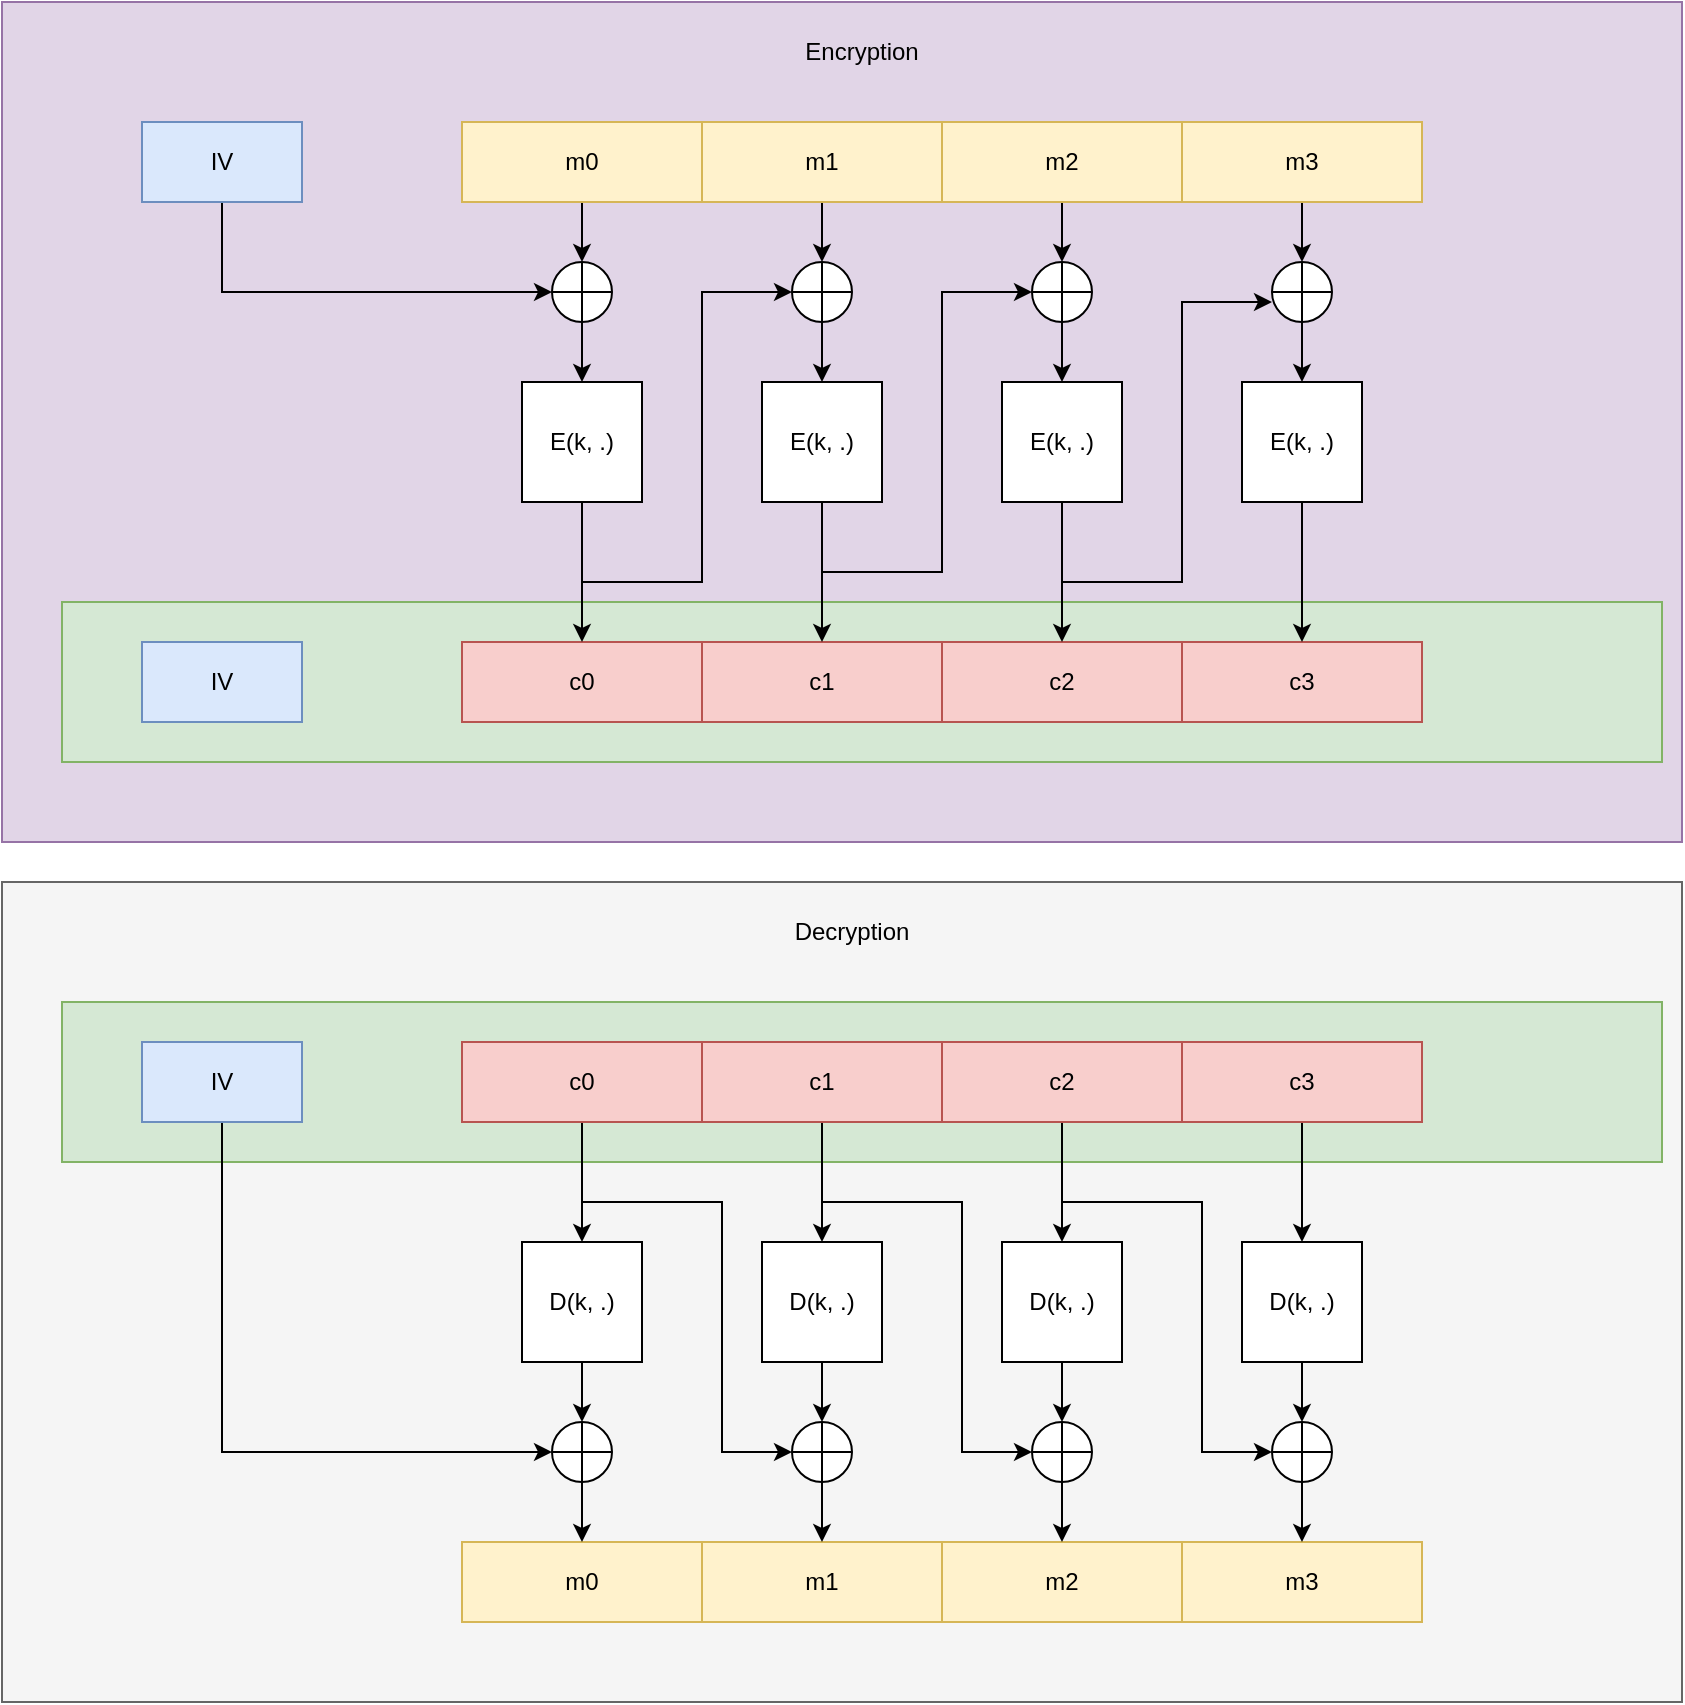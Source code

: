 <mxfile version="24.7.17">
  <diagram name="Page-1" id="E9gNz3zjdL2uySeIWwbN">
    <mxGraphModel dx="1434" dy="785" grid="1" gridSize="10" guides="1" tooltips="1" connect="1" arrows="1" fold="1" page="1" pageScale="1" pageWidth="850" pageHeight="1100" math="0" shadow="0">
      <root>
        <mxCell id="0" />
        <mxCell id="1" parent="0" />
        <mxCell id="lcuGeV4oP-93vAUPY_9O-38" value="" style="text;html=1;align=center;verticalAlign=middle;whiteSpace=wrap;rounded=0;fillColor=#e1d5e7;strokeColor=#9673a6;" vertex="1" parent="1">
          <mxGeometry x="10" y="180" width="840" height="420" as="geometry" />
        </mxCell>
        <mxCell id="lcuGeV4oP-93vAUPY_9O-74" value="" style="text;html=1;align=center;verticalAlign=middle;whiteSpace=wrap;rounded=0;fillColor=#f5f5f5;strokeColor=#666666;fontColor=#333333;" vertex="1" parent="1">
          <mxGeometry x="10" y="620" width="840" height="410" as="geometry" />
        </mxCell>
        <mxCell id="lcuGeV4oP-93vAUPY_9O-21" style="edgeStyle=orthogonalEdgeStyle;rounded=0;orthogonalLoop=1;jettySize=auto;html=1;exitX=0.5;exitY=1;exitDx=0;exitDy=0;entryX=0;entryY=0.5;entryDx=0;entryDy=0;" edge="1" parent="1" source="lcuGeV4oP-93vAUPY_9O-1" target="lcuGeV4oP-93vAUPY_9O-17">
          <mxGeometry relative="1" as="geometry" />
        </mxCell>
        <mxCell id="lcuGeV4oP-93vAUPY_9O-1" value="IV" style="rounded=0;whiteSpace=wrap;html=1;fillColor=#dae8fc;strokeColor=#6c8ebf;" vertex="1" parent="1">
          <mxGeometry x="80" y="240" width="80" height="40" as="geometry" />
        </mxCell>
        <mxCell id="lcuGeV4oP-93vAUPY_9O-18" value="" style="edgeStyle=orthogonalEdgeStyle;rounded=0;orthogonalLoop=1;jettySize=auto;html=1;" edge="1" parent="1" source="lcuGeV4oP-93vAUPY_9O-2" target="lcuGeV4oP-93vAUPY_9O-17">
          <mxGeometry relative="1" as="geometry" />
        </mxCell>
        <mxCell id="lcuGeV4oP-93vAUPY_9O-2" value="m0" style="rounded=0;whiteSpace=wrap;html=1;fillColor=#fff2cc;strokeColor=#d6b656;" vertex="1" parent="1">
          <mxGeometry x="240" y="240" width="120" height="40" as="geometry" />
        </mxCell>
        <mxCell id="lcuGeV4oP-93vAUPY_9O-26" value="" style="edgeStyle=orthogonalEdgeStyle;rounded=0;orthogonalLoop=1;jettySize=auto;html=1;" edge="1" parent="1" source="lcuGeV4oP-93vAUPY_9O-3" target="lcuGeV4oP-93vAUPY_9O-22">
          <mxGeometry relative="1" as="geometry" />
        </mxCell>
        <mxCell id="lcuGeV4oP-93vAUPY_9O-3" value="m1" style="rounded=0;whiteSpace=wrap;html=1;fillColor=#fff2cc;strokeColor=#d6b656;" vertex="1" parent="1">
          <mxGeometry x="360" y="240" width="120" height="40" as="geometry" />
        </mxCell>
        <mxCell id="lcuGeV4oP-93vAUPY_9O-35" value="" style="edgeStyle=orthogonalEdgeStyle;rounded=0;orthogonalLoop=1;jettySize=auto;html=1;" edge="1" parent="1" source="lcuGeV4oP-93vAUPY_9O-4" target="lcuGeV4oP-93vAUPY_9O-23">
          <mxGeometry relative="1" as="geometry" />
        </mxCell>
        <mxCell id="lcuGeV4oP-93vAUPY_9O-4" value="m2" style="rounded=0;whiteSpace=wrap;html=1;fillColor=#fff2cc;strokeColor=#d6b656;" vertex="1" parent="1">
          <mxGeometry x="480" y="240" width="120" height="40" as="geometry" />
        </mxCell>
        <mxCell id="lcuGeV4oP-93vAUPY_9O-36" value="" style="edgeStyle=orthogonalEdgeStyle;rounded=0;orthogonalLoop=1;jettySize=auto;html=1;" edge="1" parent="1" source="lcuGeV4oP-93vAUPY_9O-5" target="lcuGeV4oP-93vAUPY_9O-24">
          <mxGeometry relative="1" as="geometry" />
        </mxCell>
        <mxCell id="lcuGeV4oP-93vAUPY_9O-5" value="m3" style="rounded=0;whiteSpace=wrap;html=1;fillColor=#fff2cc;strokeColor=#d6b656;" vertex="1" parent="1">
          <mxGeometry x="600" y="240" width="120" height="40" as="geometry" />
        </mxCell>
        <mxCell id="lcuGeV4oP-93vAUPY_9O-6" value="" style="rounded=0;whiteSpace=wrap;html=1;fillColor=#d5e8d4;strokeColor=#82b366;" vertex="1" parent="1">
          <mxGeometry x="40" y="480" width="800" height="80" as="geometry" />
        </mxCell>
        <mxCell id="lcuGeV4oP-93vAUPY_9O-7" value="IV" style="rounded=0;whiteSpace=wrap;html=1;fillColor=#dae8fc;strokeColor=#6c8ebf;" vertex="1" parent="1">
          <mxGeometry x="80" y="500" width="80" height="40" as="geometry" />
        </mxCell>
        <mxCell id="lcuGeV4oP-93vAUPY_9O-8" value="c0" style="rounded=0;whiteSpace=wrap;html=1;fillColor=#f8cecc;strokeColor=#b85450;" vertex="1" parent="1">
          <mxGeometry x="240" y="500" width="120" height="40" as="geometry" />
        </mxCell>
        <mxCell id="lcuGeV4oP-93vAUPY_9O-10" value="c1" style="rounded=0;whiteSpace=wrap;html=1;fillColor=#f8cecc;strokeColor=#b85450;" vertex="1" parent="1">
          <mxGeometry x="360" y="500" width="120" height="40" as="geometry" />
        </mxCell>
        <mxCell id="lcuGeV4oP-93vAUPY_9O-11" value="c2" style="rounded=0;whiteSpace=wrap;html=1;fillColor=#f8cecc;strokeColor=#b85450;" vertex="1" parent="1">
          <mxGeometry x="480" y="500" width="120" height="40" as="geometry" />
        </mxCell>
        <mxCell id="lcuGeV4oP-93vAUPY_9O-12" value="c3" style="rounded=0;whiteSpace=wrap;html=1;fillColor=#f8cecc;strokeColor=#b85450;" vertex="1" parent="1">
          <mxGeometry x="600" y="500" width="120" height="40" as="geometry" />
        </mxCell>
        <mxCell id="lcuGeV4oP-93vAUPY_9O-20" value="" style="edgeStyle=orthogonalEdgeStyle;rounded=0;orthogonalLoop=1;jettySize=auto;html=1;" edge="1" parent="1" source="lcuGeV4oP-93vAUPY_9O-13" target="lcuGeV4oP-93vAUPY_9O-8">
          <mxGeometry relative="1" as="geometry" />
        </mxCell>
        <mxCell id="lcuGeV4oP-93vAUPY_9O-13" value="E(k, .)" style="rounded=0;whiteSpace=wrap;html=1;" vertex="1" parent="1">
          <mxGeometry x="270" y="370" width="60" height="60" as="geometry" />
        </mxCell>
        <mxCell id="lcuGeV4oP-93vAUPY_9O-30" value="" style="edgeStyle=orthogonalEdgeStyle;rounded=0;orthogonalLoop=1;jettySize=auto;html=1;" edge="1" parent="1" source="lcuGeV4oP-93vAUPY_9O-14" target="lcuGeV4oP-93vAUPY_9O-10">
          <mxGeometry relative="1" as="geometry" />
        </mxCell>
        <mxCell id="lcuGeV4oP-93vAUPY_9O-14" value="E(k, .)" style="rounded=0;whiteSpace=wrap;html=1;" vertex="1" parent="1">
          <mxGeometry x="390" y="370" width="60" height="60" as="geometry" />
        </mxCell>
        <mxCell id="lcuGeV4oP-93vAUPY_9O-31" value="" style="edgeStyle=orthogonalEdgeStyle;rounded=0;orthogonalLoop=1;jettySize=auto;html=1;" edge="1" parent="1" source="lcuGeV4oP-93vAUPY_9O-15" target="lcuGeV4oP-93vAUPY_9O-11">
          <mxGeometry relative="1" as="geometry" />
        </mxCell>
        <mxCell id="lcuGeV4oP-93vAUPY_9O-15" value="E(k, .)" style="rounded=0;whiteSpace=wrap;html=1;" vertex="1" parent="1">
          <mxGeometry x="510" y="370" width="60" height="60" as="geometry" />
        </mxCell>
        <mxCell id="lcuGeV4oP-93vAUPY_9O-34" value="" style="edgeStyle=orthogonalEdgeStyle;rounded=0;orthogonalLoop=1;jettySize=auto;html=1;" edge="1" parent="1" source="lcuGeV4oP-93vAUPY_9O-16" target="lcuGeV4oP-93vAUPY_9O-12">
          <mxGeometry relative="1" as="geometry" />
        </mxCell>
        <mxCell id="lcuGeV4oP-93vAUPY_9O-16" value="E(k, .)" style="rounded=0;whiteSpace=wrap;html=1;" vertex="1" parent="1">
          <mxGeometry x="630" y="370" width="60" height="60" as="geometry" />
        </mxCell>
        <mxCell id="lcuGeV4oP-93vAUPY_9O-19" value="" style="edgeStyle=orthogonalEdgeStyle;rounded=0;orthogonalLoop=1;jettySize=auto;html=1;" edge="1" parent="1" source="lcuGeV4oP-93vAUPY_9O-17" target="lcuGeV4oP-93vAUPY_9O-13">
          <mxGeometry relative="1" as="geometry" />
        </mxCell>
        <mxCell id="lcuGeV4oP-93vAUPY_9O-17" value="" style="shape=orEllipse;perimeter=ellipsePerimeter;whiteSpace=wrap;html=1;backgroundOutline=1;" vertex="1" parent="1">
          <mxGeometry x="285" y="310" width="30" height="30" as="geometry" />
        </mxCell>
        <mxCell id="lcuGeV4oP-93vAUPY_9O-27" value="" style="edgeStyle=orthogonalEdgeStyle;rounded=0;orthogonalLoop=1;jettySize=auto;html=1;" edge="1" parent="1" source="lcuGeV4oP-93vAUPY_9O-22" target="lcuGeV4oP-93vAUPY_9O-14">
          <mxGeometry relative="1" as="geometry" />
        </mxCell>
        <mxCell id="lcuGeV4oP-93vAUPY_9O-22" value="" style="shape=orEllipse;perimeter=ellipsePerimeter;whiteSpace=wrap;html=1;backgroundOutline=1;" vertex="1" parent="1">
          <mxGeometry x="405" y="310" width="30" height="30" as="geometry" />
        </mxCell>
        <mxCell id="lcuGeV4oP-93vAUPY_9O-32" value="" style="edgeStyle=orthogonalEdgeStyle;rounded=0;orthogonalLoop=1;jettySize=auto;html=1;" edge="1" parent="1" source="lcuGeV4oP-93vAUPY_9O-23" target="lcuGeV4oP-93vAUPY_9O-15">
          <mxGeometry relative="1" as="geometry" />
        </mxCell>
        <mxCell id="lcuGeV4oP-93vAUPY_9O-23" value="" style="shape=orEllipse;perimeter=ellipsePerimeter;whiteSpace=wrap;html=1;backgroundOutline=1;" vertex="1" parent="1">
          <mxGeometry x="525" y="310" width="30" height="30" as="geometry" />
        </mxCell>
        <mxCell id="lcuGeV4oP-93vAUPY_9O-33" value="" style="edgeStyle=orthogonalEdgeStyle;rounded=0;orthogonalLoop=1;jettySize=auto;html=1;" edge="1" parent="1" source="lcuGeV4oP-93vAUPY_9O-24" target="lcuGeV4oP-93vAUPY_9O-16">
          <mxGeometry relative="1" as="geometry" />
        </mxCell>
        <mxCell id="lcuGeV4oP-93vAUPY_9O-24" value="" style="shape=orEllipse;perimeter=ellipsePerimeter;whiteSpace=wrap;html=1;backgroundOutline=1;" vertex="1" parent="1">
          <mxGeometry x="645" y="310" width="30" height="30" as="geometry" />
        </mxCell>
        <mxCell id="lcuGeV4oP-93vAUPY_9O-25" value="" style="endArrow=classic;html=1;rounded=0;entryX=0;entryY=0.5;entryDx=0;entryDy=0;" edge="1" parent="1" target="lcuGeV4oP-93vAUPY_9O-22">
          <mxGeometry width="50" height="50" relative="1" as="geometry">
            <mxPoint x="300" y="470" as="sourcePoint" />
            <mxPoint x="480" y="350" as="targetPoint" />
            <Array as="points">
              <mxPoint x="360" y="470" />
              <mxPoint x="360" y="325" />
            </Array>
          </mxGeometry>
        </mxCell>
        <mxCell id="lcuGeV4oP-93vAUPY_9O-28" value="" style="endArrow=classic;html=1;rounded=0;entryX=0;entryY=0.5;entryDx=0;entryDy=0;" edge="1" parent="1" target="lcuGeV4oP-93vAUPY_9O-23">
          <mxGeometry width="50" height="50" relative="1" as="geometry">
            <mxPoint x="420" y="465" as="sourcePoint" />
            <mxPoint x="525" y="320" as="targetPoint" />
            <Array as="points">
              <mxPoint x="480" y="465" />
              <mxPoint x="480" y="325" />
            </Array>
          </mxGeometry>
        </mxCell>
        <mxCell id="lcuGeV4oP-93vAUPY_9O-37" value="" style="endArrow=classic;html=1;rounded=0;entryX=0;entryY=0.5;entryDx=0;entryDy=0;" edge="1" parent="1">
          <mxGeometry width="50" height="50" relative="1" as="geometry">
            <mxPoint x="540" y="470" as="sourcePoint" />
            <mxPoint x="645" y="330" as="targetPoint" />
            <Array as="points">
              <mxPoint x="600" y="470" />
              <mxPoint x="600" y="330" />
            </Array>
          </mxGeometry>
        </mxCell>
        <mxCell id="lcuGeV4oP-93vAUPY_9O-42" value="m0" style="rounded=0;whiteSpace=wrap;html=1;fillColor=#fff2cc;strokeColor=#d6b656;" vertex="1" parent="1">
          <mxGeometry x="240" y="950" width="120" height="40" as="geometry" />
        </mxCell>
        <mxCell id="lcuGeV4oP-93vAUPY_9O-44" value="m1" style="rounded=0;whiteSpace=wrap;html=1;fillColor=#fff2cc;strokeColor=#d6b656;" vertex="1" parent="1">
          <mxGeometry x="360" y="950" width="120" height="40" as="geometry" />
        </mxCell>
        <mxCell id="lcuGeV4oP-93vAUPY_9O-46" value="m2" style="rounded=0;whiteSpace=wrap;html=1;fillColor=#fff2cc;strokeColor=#d6b656;" vertex="1" parent="1">
          <mxGeometry x="480" y="950" width="120" height="40" as="geometry" />
        </mxCell>
        <mxCell id="lcuGeV4oP-93vAUPY_9O-48" value="m3" style="rounded=0;whiteSpace=wrap;html=1;fillColor=#fff2cc;strokeColor=#d6b656;" vertex="1" parent="1">
          <mxGeometry x="600" y="950" width="120" height="40" as="geometry" />
        </mxCell>
        <mxCell id="lcuGeV4oP-93vAUPY_9O-49" value="" style="rounded=0;whiteSpace=wrap;html=1;fillColor=#d5e8d4;strokeColor=#82b366;" vertex="1" parent="1">
          <mxGeometry x="40" y="680" width="800" height="80" as="geometry" />
        </mxCell>
        <mxCell id="lcuGeV4oP-93vAUPY_9O-91" style="edgeStyle=orthogonalEdgeStyle;rounded=0;orthogonalLoop=1;jettySize=auto;html=1;entryX=0;entryY=0.5;entryDx=0;entryDy=0;" edge="1" parent="1" source="lcuGeV4oP-93vAUPY_9O-50" target="lcuGeV4oP-93vAUPY_9O-75">
          <mxGeometry relative="1" as="geometry">
            <Array as="points">
              <mxPoint x="120" y="905" />
            </Array>
          </mxGeometry>
        </mxCell>
        <mxCell id="lcuGeV4oP-93vAUPY_9O-50" value="IV" style="rounded=0;whiteSpace=wrap;html=1;fillColor=#dae8fc;strokeColor=#6c8ebf;" vertex="1" parent="1">
          <mxGeometry x="80" y="700" width="80" height="40" as="geometry" />
        </mxCell>
        <mxCell id="lcuGeV4oP-93vAUPY_9O-76" value="" style="edgeStyle=orthogonalEdgeStyle;rounded=0;orthogonalLoop=1;jettySize=auto;html=1;" edge="1" parent="1" source="lcuGeV4oP-93vAUPY_9O-51" target="lcuGeV4oP-93vAUPY_9O-56">
          <mxGeometry relative="1" as="geometry" />
        </mxCell>
        <mxCell id="lcuGeV4oP-93vAUPY_9O-51" value="c0" style="rounded=0;whiteSpace=wrap;html=1;fillColor=#f8cecc;strokeColor=#b85450;" vertex="1" parent="1">
          <mxGeometry x="240" y="700" width="120" height="40" as="geometry" />
        </mxCell>
        <mxCell id="lcuGeV4oP-93vAUPY_9O-79" value="" style="edgeStyle=orthogonalEdgeStyle;rounded=0;orthogonalLoop=1;jettySize=auto;html=1;" edge="1" parent="1" source="lcuGeV4oP-93vAUPY_9O-52" target="lcuGeV4oP-93vAUPY_9O-58">
          <mxGeometry relative="1" as="geometry" />
        </mxCell>
        <mxCell id="lcuGeV4oP-93vAUPY_9O-52" value="c1" style="rounded=0;whiteSpace=wrap;html=1;fillColor=#f8cecc;strokeColor=#b85450;" vertex="1" parent="1">
          <mxGeometry x="360" y="700" width="120" height="40" as="geometry" />
        </mxCell>
        <mxCell id="lcuGeV4oP-93vAUPY_9O-90" value="" style="edgeStyle=orthogonalEdgeStyle;rounded=0;orthogonalLoop=1;jettySize=auto;html=1;" edge="1" parent="1" source="lcuGeV4oP-93vAUPY_9O-53" target="lcuGeV4oP-93vAUPY_9O-60">
          <mxGeometry relative="1" as="geometry" />
        </mxCell>
        <mxCell id="lcuGeV4oP-93vAUPY_9O-53" value="c2" style="rounded=0;whiteSpace=wrap;html=1;fillColor=#f8cecc;strokeColor=#b85450;" vertex="1" parent="1">
          <mxGeometry x="480" y="700" width="120" height="40" as="geometry" />
        </mxCell>
        <mxCell id="lcuGeV4oP-93vAUPY_9O-89" value="" style="edgeStyle=orthogonalEdgeStyle;rounded=0;orthogonalLoop=1;jettySize=auto;html=1;" edge="1" parent="1" source="lcuGeV4oP-93vAUPY_9O-54" target="lcuGeV4oP-93vAUPY_9O-62">
          <mxGeometry relative="1" as="geometry" />
        </mxCell>
        <mxCell id="lcuGeV4oP-93vAUPY_9O-54" value="c3" style="rounded=0;whiteSpace=wrap;html=1;fillColor=#f8cecc;strokeColor=#b85450;" vertex="1" parent="1">
          <mxGeometry x="600" y="700" width="120" height="40" as="geometry" />
        </mxCell>
        <mxCell id="lcuGeV4oP-93vAUPY_9O-77" value="" style="edgeStyle=orthogonalEdgeStyle;rounded=0;orthogonalLoop=1;jettySize=auto;html=1;" edge="1" parent="1" source="lcuGeV4oP-93vAUPY_9O-56" target="lcuGeV4oP-93vAUPY_9O-75">
          <mxGeometry relative="1" as="geometry" />
        </mxCell>
        <mxCell id="lcuGeV4oP-93vAUPY_9O-56" value="D(k, .)" style="rounded=0;whiteSpace=wrap;html=1;" vertex="1" parent="1">
          <mxGeometry x="270" y="800" width="60" height="60" as="geometry" />
        </mxCell>
        <mxCell id="lcuGeV4oP-93vAUPY_9O-81" value="" style="edgeStyle=orthogonalEdgeStyle;rounded=0;orthogonalLoop=1;jettySize=auto;html=1;" edge="1" parent="1" source="lcuGeV4oP-93vAUPY_9O-58" target="lcuGeV4oP-93vAUPY_9O-80">
          <mxGeometry relative="1" as="geometry" />
        </mxCell>
        <mxCell id="lcuGeV4oP-93vAUPY_9O-58" value="D(k, .)" style="rounded=0;whiteSpace=wrap;html=1;" vertex="1" parent="1">
          <mxGeometry x="390" y="800" width="60" height="60" as="geometry" />
        </mxCell>
        <mxCell id="lcuGeV4oP-93vAUPY_9O-84" value="" style="edgeStyle=orthogonalEdgeStyle;rounded=0;orthogonalLoop=1;jettySize=auto;html=1;" edge="1" parent="1" source="lcuGeV4oP-93vAUPY_9O-60" target="lcuGeV4oP-93vAUPY_9O-83">
          <mxGeometry relative="1" as="geometry" />
        </mxCell>
        <mxCell id="lcuGeV4oP-93vAUPY_9O-60" value="D(k, .)" style="rounded=0;whiteSpace=wrap;html=1;" vertex="1" parent="1">
          <mxGeometry x="510" y="800" width="60" height="60" as="geometry" />
        </mxCell>
        <mxCell id="lcuGeV4oP-93vAUPY_9O-87" value="" style="edgeStyle=orthogonalEdgeStyle;rounded=0;orthogonalLoop=1;jettySize=auto;html=1;" edge="1" parent="1" source="lcuGeV4oP-93vAUPY_9O-62" target="lcuGeV4oP-93vAUPY_9O-86">
          <mxGeometry relative="1" as="geometry" />
        </mxCell>
        <mxCell id="lcuGeV4oP-93vAUPY_9O-62" value="D(k, .)" style="rounded=0;whiteSpace=wrap;html=1;" vertex="1" parent="1">
          <mxGeometry x="630" y="800" width="60" height="60" as="geometry" />
        </mxCell>
        <mxCell id="lcuGeV4oP-93vAUPY_9O-78" value="" style="edgeStyle=orthogonalEdgeStyle;rounded=0;orthogonalLoop=1;jettySize=auto;html=1;" edge="1" parent="1" source="lcuGeV4oP-93vAUPY_9O-75" target="lcuGeV4oP-93vAUPY_9O-42">
          <mxGeometry relative="1" as="geometry" />
        </mxCell>
        <mxCell id="lcuGeV4oP-93vAUPY_9O-75" value="" style="shape=orEllipse;perimeter=ellipsePerimeter;whiteSpace=wrap;html=1;backgroundOutline=1;" vertex="1" parent="1">
          <mxGeometry x="285" y="890" width="30" height="30" as="geometry" />
        </mxCell>
        <mxCell id="lcuGeV4oP-93vAUPY_9O-82" value="" style="edgeStyle=orthogonalEdgeStyle;rounded=0;orthogonalLoop=1;jettySize=auto;html=1;" edge="1" parent="1" source="lcuGeV4oP-93vAUPY_9O-80" target="lcuGeV4oP-93vAUPY_9O-44">
          <mxGeometry relative="1" as="geometry" />
        </mxCell>
        <mxCell id="lcuGeV4oP-93vAUPY_9O-80" value="" style="shape=orEllipse;perimeter=ellipsePerimeter;whiteSpace=wrap;html=1;backgroundOutline=1;" vertex="1" parent="1">
          <mxGeometry x="405" y="890" width="30" height="30" as="geometry" />
        </mxCell>
        <mxCell id="lcuGeV4oP-93vAUPY_9O-85" value="" style="edgeStyle=orthogonalEdgeStyle;rounded=0;orthogonalLoop=1;jettySize=auto;html=1;" edge="1" parent="1" source="lcuGeV4oP-93vAUPY_9O-83" target="lcuGeV4oP-93vAUPY_9O-46">
          <mxGeometry relative="1" as="geometry" />
        </mxCell>
        <mxCell id="lcuGeV4oP-93vAUPY_9O-83" value="" style="shape=orEllipse;perimeter=ellipsePerimeter;whiteSpace=wrap;html=1;backgroundOutline=1;" vertex="1" parent="1">
          <mxGeometry x="525" y="890" width="30" height="30" as="geometry" />
        </mxCell>
        <mxCell id="lcuGeV4oP-93vAUPY_9O-88" value="" style="edgeStyle=orthogonalEdgeStyle;rounded=0;orthogonalLoop=1;jettySize=auto;html=1;" edge="1" parent="1" source="lcuGeV4oP-93vAUPY_9O-86" target="lcuGeV4oP-93vAUPY_9O-48">
          <mxGeometry relative="1" as="geometry" />
        </mxCell>
        <mxCell id="lcuGeV4oP-93vAUPY_9O-86" value="" style="shape=orEllipse;perimeter=ellipsePerimeter;whiteSpace=wrap;html=1;backgroundOutline=1;" vertex="1" parent="1">
          <mxGeometry x="645" y="890" width="30" height="30" as="geometry" />
        </mxCell>
        <mxCell id="lcuGeV4oP-93vAUPY_9O-92" value="" style="endArrow=classic;html=1;rounded=0;entryX=0;entryY=0.5;entryDx=0;entryDy=0;" edge="1" parent="1" target="lcuGeV4oP-93vAUPY_9O-80">
          <mxGeometry width="50" height="50" relative="1" as="geometry">
            <mxPoint x="300" y="780" as="sourcePoint" />
            <mxPoint x="480" y="690" as="targetPoint" />
            <Array as="points">
              <mxPoint x="370" y="780" />
              <mxPoint x="370" y="905" />
            </Array>
          </mxGeometry>
        </mxCell>
        <mxCell id="lcuGeV4oP-93vAUPY_9O-93" value="" style="endArrow=classic;html=1;rounded=0;entryX=0;entryY=0.5;entryDx=0;entryDy=0;" edge="1" parent="1">
          <mxGeometry width="50" height="50" relative="1" as="geometry">
            <mxPoint x="420" y="780" as="sourcePoint" />
            <mxPoint x="525" y="905" as="targetPoint" />
            <Array as="points">
              <mxPoint x="490" y="780" />
              <mxPoint x="490" y="905" />
            </Array>
          </mxGeometry>
        </mxCell>
        <mxCell id="lcuGeV4oP-93vAUPY_9O-94" value="" style="endArrow=classic;html=1;rounded=0;entryX=0;entryY=0.5;entryDx=0;entryDy=0;" edge="1" parent="1">
          <mxGeometry width="50" height="50" relative="1" as="geometry">
            <mxPoint x="540" y="780" as="sourcePoint" />
            <mxPoint x="645" y="905" as="targetPoint" />
            <Array as="points">
              <mxPoint x="610" y="780" />
              <mxPoint x="610" y="905" />
            </Array>
          </mxGeometry>
        </mxCell>
        <mxCell id="lcuGeV4oP-93vAUPY_9O-95" value="Decryption" style="text;html=1;align=center;verticalAlign=middle;whiteSpace=wrap;rounded=0;" vertex="1" parent="1">
          <mxGeometry x="405" y="630" width="60" height="30" as="geometry" />
        </mxCell>
        <mxCell id="lcuGeV4oP-93vAUPY_9O-96" value="Encryption" style="text;html=1;align=center;verticalAlign=middle;whiteSpace=wrap;rounded=0;" vertex="1" parent="1">
          <mxGeometry x="410" y="190" width="60" height="30" as="geometry" />
        </mxCell>
      </root>
    </mxGraphModel>
  </diagram>
</mxfile>
